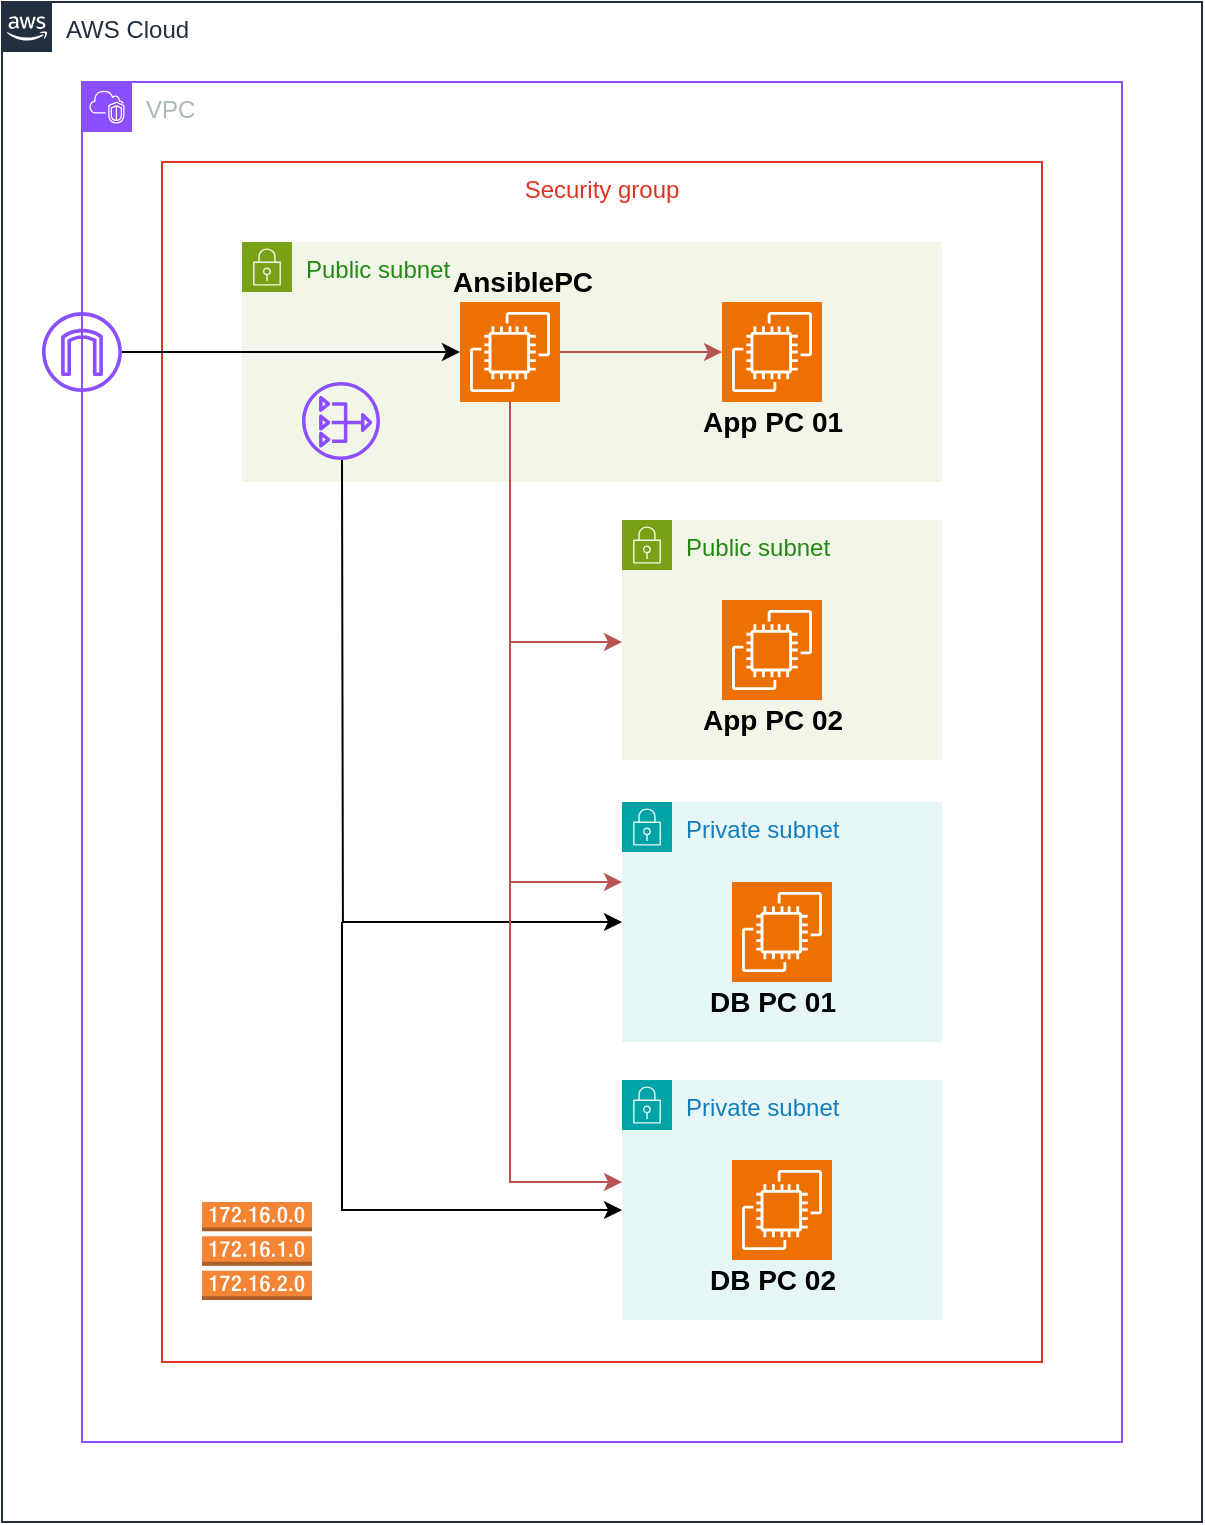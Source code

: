 <mxfile version="23.1.5" type="device">
  <diagram name="ページ1" id="mnPL-wJ1XfXDH14uQYT9">
    <mxGraphModel dx="1113" dy="687" grid="1" gridSize="10" guides="1" tooltips="1" connect="1" arrows="1" fold="1" page="1" pageScale="1" pageWidth="827" pageHeight="1169" math="0" shadow="0">
      <root>
        <mxCell id="0" />
        <mxCell id="1" parent="0" />
        <mxCell id="JeUwPaqG_7bW1N9HB7EZ-1" value="AWS Cloud" style="points=[[0,0],[0.25,0],[0.5,0],[0.75,0],[1,0],[1,0.25],[1,0.5],[1,0.75],[1,1],[0.75,1],[0.5,1],[0.25,1],[0,1],[0,0.75],[0,0.5],[0,0.25]];outlineConnect=0;gradientColor=none;html=1;whiteSpace=wrap;fontSize=12;fontStyle=0;container=1;pointerEvents=0;collapsible=0;recursiveResize=0;shape=mxgraph.aws4.group;grIcon=mxgraph.aws4.group_aws_cloud_alt;strokeColor=#232F3E;fillColor=none;verticalAlign=top;align=left;spacingLeft=30;fontColor=#232F3E;dashed=0;" vertex="1" parent="1">
          <mxGeometry x="160" y="80" width="600" height="760" as="geometry" />
        </mxCell>
        <mxCell id="JeUwPaqG_7bW1N9HB7EZ-8" value="" style="sketch=0;outlineConnect=0;fontColor=#232F3E;gradientColor=none;fillColor=#8C4FFF;strokeColor=none;dashed=0;verticalLabelPosition=bottom;verticalAlign=top;align=center;html=1;fontSize=12;fontStyle=0;aspect=fixed;pointerEvents=1;shape=mxgraph.aws4.internet_gateway;" vertex="1" parent="JeUwPaqG_7bW1N9HB7EZ-1">
          <mxGeometry x="20" y="155" width="40" height="40" as="geometry" />
        </mxCell>
        <mxCell id="JeUwPaqG_7bW1N9HB7EZ-2" value="VPC" style="points=[[0,0],[0.25,0],[0.5,0],[0.75,0],[1,0],[1,0.25],[1,0.5],[1,0.75],[1,1],[0.75,1],[0.5,1],[0.25,1],[0,1],[0,0.75],[0,0.5],[0,0.25]];outlineConnect=0;gradientColor=none;html=1;whiteSpace=wrap;fontSize=12;fontStyle=0;container=1;pointerEvents=0;collapsible=0;recursiveResize=0;shape=mxgraph.aws4.group;grIcon=mxgraph.aws4.group_vpc2;strokeColor=#8C4FFF;fillColor=none;verticalAlign=top;align=left;spacingLeft=30;fontColor=#AAB7B8;dashed=0;" vertex="1" parent="1">
          <mxGeometry x="200" y="120" width="520" height="680" as="geometry" />
        </mxCell>
        <mxCell id="JeUwPaqG_7bW1N9HB7EZ-10" value="Security group" style="fillColor=none;strokeColor=#DD3522;verticalAlign=top;fontStyle=0;fontColor=#DD3522;whiteSpace=wrap;html=1;" vertex="1" parent="JeUwPaqG_7bW1N9HB7EZ-2">
          <mxGeometry x="40" y="40" width="440" height="600" as="geometry" />
        </mxCell>
        <mxCell id="JeUwPaqG_7bW1N9HB7EZ-9" value="" style="outlineConnect=0;dashed=0;verticalLabelPosition=bottom;verticalAlign=top;align=center;html=1;shape=mxgraph.aws3.route_table;fillColor=#F58536;gradientColor=none;" vertex="1" parent="JeUwPaqG_7bW1N9HB7EZ-2">
          <mxGeometry x="60" y="560" width="55" height="49" as="geometry" />
        </mxCell>
        <mxCell id="JeUwPaqG_7bW1N9HB7EZ-4" value="Public subnet" style="points=[[0,0],[0.25,0],[0.5,0],[0.75,0],[1,0],[1,0.25],[1,0.5],[1,0.75],[1,1],[0.75,1],[0.5,1],[0.25,1],[0,1],[0,0.75],[0,0.5],[0,0.25]];outlineConnect=0;gradientColor=none;html=1;whiteSpace=wrap;fontSize=12;fontStyle=0;container=1;pointerEvents=0;collapsible=0;recursiveResize=0;shape=mxgraph.aws4.group;grIcon=mxgraph.aws4.group_security_group;grStroke=0;strokeColor=#7AA116;fillColor=#F2F6E8;verticalAlign=top;align=left;spacingLeft=30;fontColor=#248814;dashed=0;" vertex="1" parent="JeUwPaqG_7bW1N9HB7EZ-2">
          <mxGeometry x="80" y="80" width="350" height="120" as="geometry" />
        </mxCell>
        <mxCell id="JeUwPaqG_7bW1N9HB7EZ-11" value="" style="sketch=0;points=[[0,0,0],[0.25,0,0],[0.5,0,0],[0.75,0,0],[1,0,0],[0,1,0],[0.25,1,0],[0.5,1,0],[0.75,1,0],[1,1,0],[0,0.25,0],[0,0.5,0],[0,0.75,0],[1,0.25,0],[1,0.5,0],[1,0.75,0]];outlineConnect=0;fontColor=#232F3E;fillColor=#ED7100;strokeColor=#ffffff;dashed=0;verticalLabelPosition=bottom;verticalAlign=top;align=center;html=1;fontSize=12;fontStyle=0;aspect=fixed;shape=mxgraph.aws4.resourceIcon;resIcon=mxgraph.aws4.ec2;" vertex="1" parent="JeUwPaqG_7bW1N9HB7EZ-4">
          <mxGeometry x="109" y="30" width="50" height="50" as="geometry" />
        </mxCell>
        <mxCell id="JeUwPaqG_7bW1N9HB7EZ-12" value="" style="sketch=0;points=[[0,0,0],[0.25,0,0],[0.5,0,0],[0.75,0,0],[1,0,0],[0,1,0],[0.25,1,0],[0.5,1,0],[0.75,1,0],[1,1,0],[0,0.25,0],[0,0.5,0],[0,0.75,0],[1,0.25,0],[1,0.5,0],[1,0.75,0]];outlineConnect=0;fontColor=#232F3E;fillColor=#ED7100;strokeColor=#ffffff;dashed=0;verticalLabelPosition=bottom;verticalAlign=top;align=center;html=1;fontSize=12;fontStyle=0;aspect=fixed;shape=mxgraph.aws4.resourceIcon;resIcon=mxgraph.aws4.ec2;" vertex="1" parent="JeUwPaqG_7bW1N9HB7EZ-4">
          <mxGeometry x="240" y="30" width="50" height="50" as="geometry" />
        </mxCell>
        <mxCell id="JeUwPaqG_7bW1N9HB7EZ-64" value="" style="endArrow=classic;html=1;rounded=0;exitX=1;exitY=0.5;exitDx=0;exitDy=0;exitPerimeter=0;entryX=0;entryY=0.5;entryDx=0;entryDy=0;entryPerimeter=0;fillColor=#f8cecc;strokeColor=#b85450;" edge="1" parent="JeUwPaqG_7bW1N9HB7EZ-4" source="JeUwPaqG_7bW1N9HB7EZ-11" target="JeUwPaqG_7bW1N9HB7EZ-12">
          <mxGeometry width="50" height="50" relative="1" as="geometry">
            <mxPoint x="220" y="270" as="sourcePoint" />
            <mxPoint x="270" y="220" as="targetPoint" />
          </mxGeometry>
        </mxCell>
        <mxCell id="JeUwPaqG_7bW1N9HB7EZ-68" value="AnsiblePC" style="text;strokeColor=none;fillColor=none;html=1;fontSize=14;fontStyle=1;verticalAlign=middle;align=center;" vertex="1" parent="JeUwPaqG_7bW1N9HB7EZ-4">
          <mxGeometry x="90" width="100" height="40" as="geometry" />
        </mxCell>
        <mxCell id="JeUwPaqG_7bW1N9HB7EZ-5" value="Public subnet" style="points=[[0,0],[0.25,0],[0.5,0],[0.75,0],[1,0],[1,0.25],[1,0.5],[1,0.75],[1,1],[0.75,1],[0.5,1],[0.25,1],[0,1],[0,0.75],[0,0.5],[0,0.25]];outlineConnect=0;gradientColor=none;html=1;whiteSpace=wrap;fontSize=12;fontStyle=0;container=1;pointerEvents=0;collapsible=0;recursiveResize=0;shape=mxgraph.aws4.group;grIcon=mxgraph.aws4.group_security_group;grStroke=0;strokeColor=#7AA116;fillColor=#F2F6E8;verticalAlign=top;align=left;spacingLeft=30;fontColor=#248814;dashed=0;" vertex="1" parent="JeUwPaqG_7bW1N9HB7EZ-2">
          <mxGeometry x="270" y="219" width="160" height="120" as="geometry" />
        </mxCell>
        <mxCell id="JeUwPaqG_7bW1N9HB7EZ-13" value="" style="sketch=0;points=[[0,0,0],[0.25,0,0],[0.5,0,0],[0.75,0,0],[1,0,0],[0,1,0],[0.25,1,0],[0.5,1,0],[0.75,1,0],[1,1,0],[0,0.25,0],[0,0.5,0],[0,0.75,0],[1,0.25,0],[1,0.5,0],[1,0.75,0]];outlineConnect=0;fontColor=#232F3E;fillColor=#ED7100;strokeColor=#ffffff;dashed=0;verticalLabelPosition=bottom;verticalAlign=top;align=center;html=1;fontSize=12;fontStyle=0;aspect=fixed;shape=mxgraph.aws4.resourceIcon;resIcon=mxgraph.aws4.ec2;" vertex="1" parent="JeUwPaqG_7bW1N9HB7EZ-2">
          <mxGeometry x="320" y="259" width="50" height="50" as="geometry" />
        </mxCell>
        <mxCell id="JeUwPaqG_7bW1N9HB7EZ-6" value="Private subnet" style="points=[[0,0],[0.25,0],[0.5,0],[0.75,0],[1,0],[1,0.25],[1,0.5],[1,0.75],[1,1],[0.75,1],[0.5,1],[0.25,1],[0,1],[0,0.75],[0,0.5],[0,0.25]];outlineConnect=0;gradientColor=none;html=1;whiteSpace=wrap;fontSize=12;fontStyle=0;container=1;pointerEvents=0;collapsible=0;recursiveResize=0;shape=mxgraph.aws4.group;grIcon=mxgraph.aws4.group_security_group;grStroke=0;strokeColor=#00A4A6;fillColor=#E6F6F7;verticalAlign=top;align=left;spacingLeft=30;fontColor=#147EBA;dashed=0;" vertex="1" parent="JeUwPaqG_7bW1N9HB7EZ-2">
          <mxGeometry x="270" y="360" width="160" height="120" as="geometry" />
        </mxCell>
        <mxCell id="JeUwPaqG_7bW1N9HB7EZ-71" value="DB PC 01" style="text;strokeColor=none;fillColor=none;html=1;fontSize=14;fontStyle=1;verticalAlign=middle;align=center;" vertex="1" parent="JeUwPaqG_7bW1N9HB7EZ-6">
          <mxGeometry x="25" y="80" width="100" height="40" as="geometry" />
        </mxCell>
        <mxCell id="JeUwPaqG_7bW1N9HB7EZ-7" value="Private subnet" style="points=[[0,0],[0.25,0],[0.5,0],[0.75,0],[1,0],[1,0.25],[1,0.5],[1,0.75],[1,1],[0.75,1],[0.5,1],[0.25,1],[0,1],[0,0.75],[0,0.5],[0,0.25]];outlineConnect=0;gradientColor=none;html=1;whiteSpace=wrap;fontSize=12;fontStyle=0;container=1;pointerEvents=0;collapsible=0;recursiveResize=0;shape=mxgraph.aws4.group;grIcon=mxgraph.aws4.group_security_group;grStroke=0;strokeColor=#00A4A6;fillColor=#E6F6F7;verticalAlign=top;align=left;spacingLeft=30;fontColor=#147EBA;dashed=0;" vertex="1" parent="JeUwPaqG_7bW1N9HB7EZ-2">
          <mxGeometry x="270" y="499" width="160" height="120" as="geometry" />
        </mxCell>
        <mxCell id="JeUwPaqG_7bW1N9HB7EZ-15" value="" style="sketch=0;points=[[0,0,0],[0.25,0,0],[0.5,0,0],[0.75,0,0],[1,0,0],[0,1,0],[0.25,1,0],[0.5,1,0],[0.75,1,0],[1,1,0],[0,0.25,0],[0,0.5,0],[0,0.75,0],[1,0.25,0],[1,0.5,0],[1,0.75,0]];outlineConnect=0;fontColor=#232F3E;fillColor=#ED7100;strokeColor=#ffffff;dashed=0;verticalLabelPosition=bottom;verticalAlign=top;align=center;html=1;fontSize=12;fontStyle=0;aspect=fixed;shape=mxgraph.aws4.resourceIcon;resIcon=mxgraph.aws4.ec2;" vertex="1" parent="JeUwPaqG_7bW1N9HB7EZ-2">
          <mxGeometry x="325" y="539" width="50" height="50" as="geometry" />
        </mxCell>
        <mxCell id="JeUwPaqG_7bW1N9HB7EZ-14" value="" style="sketch=0;points=[[0,0,0],[0.25,0,0],[0.5,0,0],[0.75,0,0],[1,0,0],[0,1,0],[0.25,1,0],[0.5,1,0],[0.75,1,0],[1,1,0],[0,0.25,0],[0,0.5,0],[0,0.75,0],[1,0.25,0],[1,0.5,0],[1,0.75,0]];outlineConnect=0;fontColor=#232F3E;fillColor=#ED7100;strokeColor=#ffffff;dashed=0;verticalLabelPosition=bottom;verticalAlign=top;align=center;html=1;fontSize=12;fontStyle=0;aspect=fixed;shape=mxgraph.aws4.resourceIcon;resIcon=mxgraph.aws4.ec2;" vertex="1" parent="JeUwPaqG_7bW1N9HB7EZ-2">
          <mxGeometry x="325" y="400" width="50" height="50" as="geometry" />
        </mxCell>
        <mxCell id="JeUwPaqG_7bW1N9HB7EZ-16" value="" style="sketch=0;outlineConnect=0;fontColor=#232F3E;gradientColor=none;fillColor=#8C4FFF;strokeColor=none;dashed=0;verticalLabelPosition=bottom;verticalAlign=top;align=center;html=1;fontSize=12;fontStyle=0;aspect=fixed;pointerEvents=1;shape=mxgraph.aws4.nat_gateway;" vertex="1" parent="JeUwPaqG_7bW1N9HB7EZ-2">
          <mxGeometry x="110" y="150" width="39" height="39" as="geometry" />
        </mxCell>
        <mxCell id="JeUwPaqG_7bW1N9HB7EZ-61" value="" style="endArrow=classic;html=1;rounded=0;" edge="1" parent="JeUwPaqG_7bW1N9HB7EZ-2">
          <mxGeometry width="50" height="50" relative="1" as="geometry">
            <mxPoint x="129.999" y="189" as="sourcePoint" />
            <mxPoint x="270" y="420" as="targetPoint" />
            <Array as="points">
              <mxPoint x="130.46" y="420" />
            </Array>
          </mxGeometry>
        </mxCell>
        <mxCell id="JeUwPaqG_7bW1N9HB7EZ-65" value="" style="endArrow=classic;html=1;rounded=0;exitX=0.5;exitY=1;exitDx=0;exitDy=0;exitPerimeter=0;fillColor=#f8cecc;strokeColor=#b85450;" edge="1" parent="JeUwPaqG_7bW1N9HB7EZ-2" source="JeUwPaqG_7bW1N9HB7EZ-11">
          <mxGeometry width="50" height="50" relative="1" as="geometry">
            <mxPoint x="300" y="350" as="sourcePoint" />
            <mxPoint x="270" y="280" as="targetPoint" />
            <Array as="points">
              <mxPoint x="214" y="280" />
            </Array>
          </mxGeometry>
        </mxCell>
        <mxCell id="JeUwPaqG_7bW1N9HB7EZ-66" value="" style="endArrow=classic;html=1;rounded=0;exitX=0.5;exitY=1;exitDx=0;exitDy=0;exitPerimeter=0;fillColor=#f8cecc;strokeColor=#b85450;" edge="1" parent="JeUwPaqG_7bW1N9HB7EZ-2">
          <mxGeometry width="50" height="50" relative="1" as="geometry">
            <mxPoint x="214" y="280" as="sourcePoint" />
            <mxPoint x="270" y="400" as="targetPoint" />
            <Array as="points">
              <mxPoint x="214" y="400" />
            </Array>
          </mxGeometry>
        </mxCell>
        <mxCell id="JeUwPaqG_7bW1N9HB7EZ-67" value="" style="endArrow=classic;html=1;rounded=0;fillColor=#f8cecc;strokeColor=#b85450;" edge="1" parent="JeUwPaqG_7bW1N9HB7EZ-2">
          <mxGeometry width="50" height="50" relative="1" as="geometry">
            <mxPoint x="214" y="400" as="sourcePoint" />
            <mxPoint x="270" y="550" as="targetPoint" />
            <Array as="points">
              <mxPoint x="214" y="550" />
            </Array>
          </mxGeometry>
        </mxCell>
        <mxCell id="JeUwPaqG_7bW1N9HB7EZ-69" value="App PC 01" style="text;strokeColor=none;fillColor=none;html=1;fontSize=14;fontStyle=1;verticalAlign=middle;align=center;" vertex="1" parent="JeUwPaqG_7bW1N9HB7EZ-2">
          <mxGeometry x="295" y="150" width="100" height="40" as="geometry" />
        </mxCell>
        <mxCell id="JeUwPaqG_7bW1N9HB7EZ-70" value="App PC 02" style="text;strokeColor=none;fillColor=none;html=1;fontSize=14;fontStyle=1;verticalAlign=middle;align=center;" vertex="1" parent="JeUwPaqG_7bW1N9HB7EZ-2">
          <mxGeometry x="295" y="299" width="100" height="40" as="geometry" />
        </mxCell>
        <mxCell id="JeUwPaqG_7bW1N9HB7EZ-72" value="DB PC 02" style="text;strokeColor=none;fillColor=none;html=1;fontSize=14;fontStyle=1;verticalAlign=middle;align=center;" vertex="1" parent="JeUwPaqG_7bW1N9HB7EZ-2">
          <mxGeometry x="295" y="579" width="100" height="40" as="geometry" />
        </mxCell>
        <mxCell id="JeUwPaqG_7bW1N9HB7EZ-62" value="" style="endArrow=classic;html=1;rounded=0;" edge="1" parent="1">
          <mxGeometry width="50" height="50" relative="1" as="geometry">
            <mxPoint x="330" y="540" as="sourcePoint" />
            <mxPoint x="470" y="684" as="targetPoint" />
            <Array as="points">
              <mxPoint x="330" y="684" />
            </Array>
          </mxGeometry>
        </mxCell>
        <mxCell id="JeUwPaqG_7bW1N9HB7EZ-63" value="" style="endArrow=classic;html=1;rounded=0;entryX=0;entryY=0.5;entryDx=0;entryDy=0;entryPerimeter=0;" edge="1" parent="1" target="JeUwPaqG_7bW1N9HB7EZ-11">
          <mxGeometry width="50" height="50" relative="1" as="geometry">
            <mxPoint x="220" y="255" as="sourcePoint" />
            <mxPoint x="550" y="420" as="targetPoint" />
          </mxGeometry>
        </mxCell>
      </root>
    </mxGraphModel>
  </diagram>
</mxfile>
